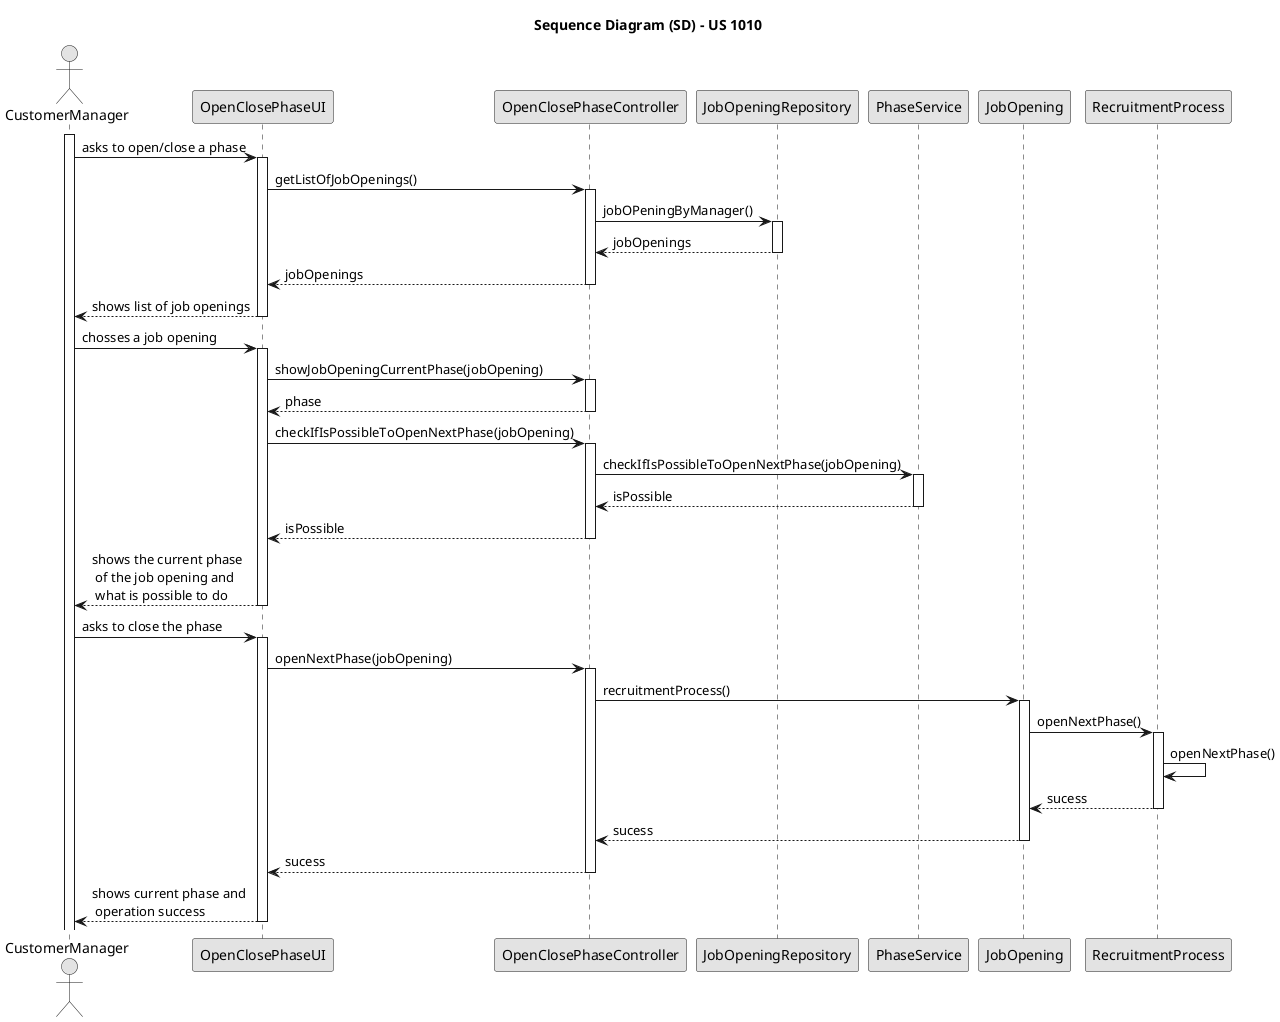 @startuml
skinparam monochrome true
skinparam packageStyle rectangle
skinparam shadowing false

title Sequence Diagram (SD) - US 1010


actor "CustomerManager" as User
participant "OpenClosePhaseUI" as UI
participant "OpenClosePhaseController" as Controller
participant "JobOpeningRepository" as Rep
participant "PhaseService" as Service
participant "JobOpening" as job
participant "RecruitmentProcess" as RecruitmentProcess



activate User

    User -> UI: asks to open/close a phase
        activate UI

    UI -> Controller: getListOfJobOpenings()
        activate Controller

        Controller -> Rep: jobOPeningByManager()
            activate Rep
            Rep --> Controller: jobOpenings
            deactivate Rep
        Controller --> UI: jobOpenings
        deactivate Controller


    UI--> User : shows list of job openings
        deactivate

    User -> UI: chosses a job opening
        activate UI

        UI -> Controller: showJobOpeningCurrentPhase(jobOpening)
        activate Controller


            Controller --> UI: phase
            deactivate Controller

    UI -> Controller: checkIfIsPossibleToOpenNextPhase(jobOpening)
    activate Controller
        Controller -> Service: checkIfIsPossibleToOpenNextPhase(jobOpening)
            activate Service

            Service --> Controller: isPossible
            deactivate Service
        Controller --> UI: isPossible
        deactivate Controller


    UI--> User : shows the current phase\n of the job opening and\n what is possible to do
        deactivate

    User -> UI: asks to close the phase
        activate UI

    UI -> Controller: openNextPhase(jobOpening)
    activate Controller

    Controller -> job : recruitmentProcess()
    activate job

    job -> RecruitmentProcess : openNextPhase()
    activate RecruitmentProcess

    RecruitmentProcess -> RecruitmentProcess : openNextPhase()

    RecruitmentProcess --> job : sucess
    deactivate

    job --> Controller : sucess
    deactivate

    Controller --> UI: sucess
    deactivate
    

    UI--> User : shows current phase and\n operation success
        deactivate UI



@enduml